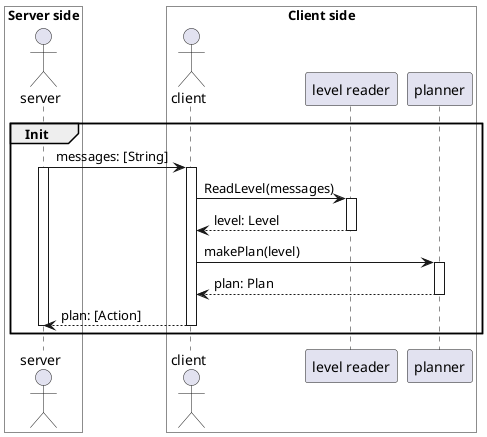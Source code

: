 @startuml
box "Server side" #white
    actor server as s
end box

box "Client side" #white
    actor client as c
    participant "level reader" as reader
    participant planner as p
end box

group Init
    s -> c: messages: [String]
activate s
activate c
    c -> reader: ReadLevel(messages)
    activate reader
    c <-- reader: level: Level
    deactivate reader
    c -> p: makePlan(level)
    activate p

    /'
    Planning goes here!
    '/

    c <-- p: plan: Plan
    deactivate p
    s <-- c: plan: [Action]
deactivate c
deactivate s
end
@enduml